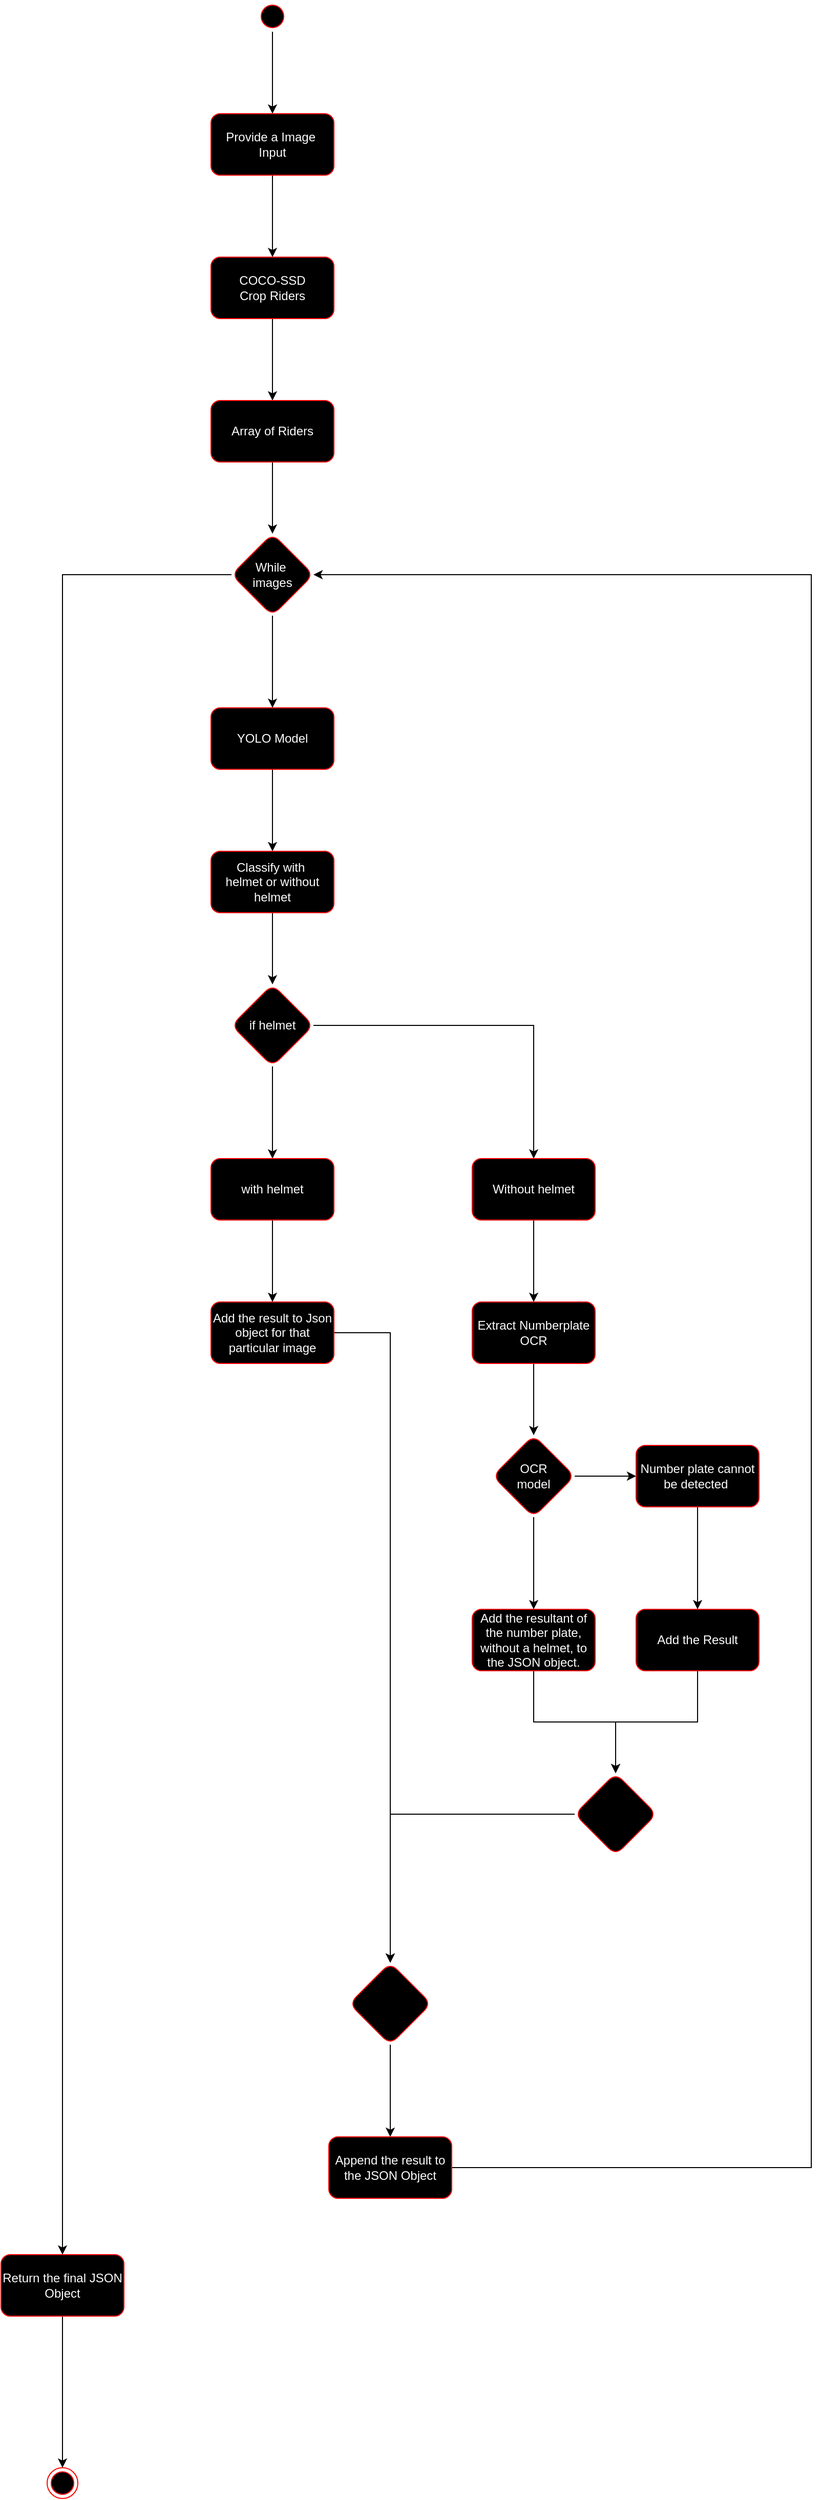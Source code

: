 <mxfile version="24.9.0">
  <diagram name="Page-1" id="e7e014a7-5840-1c2e-5031-d8a46d1fe8dd">
    <mxGraphModel dx="656" dy="336" grid="1" gridSize="10" guides="1" tooltips="1" connect="1" arrows="1" fold="1" page="1" pageScale="1" pageWidth="1169" pageHeight="826" background="none" math="0" shadow="0">
      <root>
        <mxCell id="0" />
        <mxCell id="1" parent="0" />
        <mxCell id="ZOlafXMfL-9xq-vA2VTu-44" value="" style="edgeStyle=orthogonalEdgeStyle;rounded=0;orthogonalLoop=1;jettySize=auto;html=1;" edge="1" parent="1" source="ZOlafXMfL-9xq-vA2VTu-41" target="ZOlafXMfL-9xq-vA2VTu-43">
          <mxGeometry relative="1" as="geometry" />
        </mxCell>
        <mxCell id="ZOlafXMfL-9xq-vA2VTu-41" value="" style="ellipse;html=1;shape=startState;fillColor=#000000;strokeColor=#ff0000;fontColor=#FCFCFC;" vertex="1" parent="1">
          <mxGeometry x="490" y="70" width="30" height="30" as="geometry" />
        </mxCell>
        <mxCell id="ZOlafXMfL-9xq-vA2VTu-46" value="" style="edgeStyle=orthogonalEdgeStyle;rounded=0;orthogonalLoop=1;jettySize=auto;html=1;" edge="1" parent="1" source="ZOlafXMfL-9xq-vA2VTu-43" target="ZOlafXMfL-9xq-vA2VTu-45">
          <mxGeometry relative="1" as="geometry" />
        </mxCell>
        <mxCell id="ZOlafXMfL-9xq-vA2VTu-43" value="Provide a Image&amp;nbsp;&lt;div&gt;Input&lt;/div&gt;" style="rounded=1;whiteSpace=wrap;html=1;fillColor=#000000;strokeColor=#ff0000;fontColor=#FCFCFC;" vertex="1" parent="1">
          <mxGeometry x="445" y="180" width="120" height="60" as="geometry" />
        </mxCell>
        <mxCell id="ZOlafXMfL-9xq-vA2VTu-48" value="" style="edgeStyle=orthogonalEdgeStyle;rounded=0;orthogonalLoop=1;jettySize=auto;html=1;" edge="1" parent="1" source="ZOlafXMfL-9xq-vA2VTu-45" target="ZOlafXMfL-9xq-vA2VTu-47">
          <mxGeometry relative="1" as="geometry" />
        </mxCell>
        <mxCell id="ZOlafXMfL-9xq-vA2VTu-45" value="COCO-SSD&lt;div&gt;Crop Riders&lt;/div&gt;" style="rounded=1;whiteSpace=wrap;html=1;fillColor=#000000;strokeColor=#ff0000;fontColor=#FCFCFC;" vertex="1" parent="1">
          <mxGeometry x="445" y="320" width="120" height="60" as="geometry" />
        </mxCell>
        <mxCell id="ZOlafXMfL-9xq-vA2VTu-50" value="" style="edgeStyle=orthogonalEdgeStyle;rounded=0;orthogonalLoop=1;jettySize=auto;html=1;" edge="1" parent="1" source="ZOlafXMfL-9xq-vA2VTu-47" target="ZOlafXMfL-9xq-vA2VTu-49">
          <mxGeometry relative="1" as="geometry" />
        </mxCell>
        <mxCell id="ZOlafXMfL-9xq-vA2VTu-47" value="Array of Riders" style="rounded=1;whiteSpace=wrap;html=1;fillColor=#000000;strokeColor=#ff0000;fontColor=#FCFCFC;" vertex="1" parent="1">
          <mxGeometry x="445" y="460" width="120" height="60" as="geometry" />
        </mxCell>
        <mxCell id="ZOlafXMfL-9xq-vA2VTu-52" value="" style="edgeStyle=orthogonalEdgeStyle;rounded=0;orthogonalLoop=1;jettySize=auto;html=1;" edge="1" parent="1" source="ZOlafXMfL-9xq-vA2VTu-49" target="ZOlafXMfL-9xq-vA2VTu-51">
          <mxGeometry relative="1" as="geometry" />
        </mxCell>
        <mxCell id="ZOlafXMfL-9xq-vA2VTu-82" style="edgeStyle=orthogonalEdgeStyle;rounded=0;orthogonalLoop=1;jettySize=auto;html=1;entryX=0.5;entryY=0;entryDx=0;entryDy=0;" edge="1" parent="1" source="ZOlafXMfL-9xq-vA2VTu-49" target="ZOlafXMfL-9xq-vA2VTu-85">
          <mxGeometry relative="1" as="geometry">
            <mxPoint x="300" y="2262.0" as="targetPoint" />
          </mxGeometry>
        </mxCell>
        <mxCell id="ZOlafXMfL-9xq-vA2VTu-49" value="While&amp;nbsp;&lt;div&gt;images&lt;/div&gt;" style="rhombus;whiteSpace=wrap;html=1;fillColor=#000000;strokeColor=#ff0000;rounded=1;fontColor=#FCFCFC;" vertex="1" parent="1">
          <mxGeometry x="465" y="590" width="80" height="80" as="geometry" />
        </mxCell>
        <mxCell id="ZOlafXMfL-9xq-vA2VTu-54" value="" style="edgeStyle=orthogonalEdgeStyle;rounded=0;orthogonalLoop=1;jettySize=auto;html=1;" edge="1" parent="1" source="ZOlafXMfL-9xq-vA2VTu-51" target="ZOlafXMfL-9xq-vA2VTu-53">
          <mxGeometry relative="1" as="geometry" />
        </mxCell>
        <mxCell id="ZOlafXMfL-9xq-vA2VTu-51" value="YOLO Model" style="rounded=1;whiteSpace=wrap;html=1;fillColor=#000000;strokeColor=#ff0000;fontColor=#FCFCFC;" vertex="1" parent="1">
          <mxGeometry x="445" y="760" width="120" height="60" as="geometry" />
        </mxCell>
        <mxCell id="ZOlafXMfL-9xq-vA2VTu-56" value="" style="edgeStyle=orthogonalEdgeStyle;rounded=0;orthogonalLoop=1;jettySize=auto;html=1;" edge="1" parent="1" source="ZOlafXMfL-9xq-vA2VTu-53" target="ZOlafXMfL-9xq-vA2VTu-55">
          <mxGeometry relative="1" as="geometry" />
        </mxCell>
        <mxCell id="ZOlafXMfL-9xq-vA2VTu-53" value="Classify with&amp;nbsp;&lt;div&gt;helmet or without helmet&lt;/div&gt;" style="rounded=1;whiteSpace=wrap;html=1;fillColor=#000000;strokeColor=#ff0000;fontColor=#FCFCFC;" vertex="1" parent="1">
          <mxGeometry x="445" y="900" width="120" height="60" as="geometry" />
        </mxCell>
        <mxCell id="ZOlafXMfL-9xq-vA2VTu-58" value="" style="edgeStyle=orthogonalEdgeStyle;rounded=0;orthogonalLoop=1;jettySize=auto;html=1;" edge="1" parent="1" source="ZOlafXMfL-9xq-vA2VTu-55" target="ZOlafXMfL-9xq-vA2VTu-57">
          <mxGeometry relative="1" as="geometry" />
        </mxCell>
        <mxCell id="ZOlafXMfL-9xq-vA2VTu-60" value="" style="edgeStyle=orthogonalEdgeStyle;rounded=0;orthogonalLoop=1;jettySize=auto;html=1;" edge="1" parent="1" source="ZOlafXMfL-9xq-vA2VTu-55" target="ZOlafXMfL-9xq-vA2VTu-59">
          <mxGeometry relative="1" as="geometry" />
        </mxCell>
        <mxCell id="ZOlafXMfL-9xq-vA2VTu-55" value="if helmet" style="rhombus;whiteSpace=wrap;html=1;fillColor=#000000;strokeColor=#ff0000;fontColor=#FCFCFC;rounded=1;" vertex="1" parent="1">
          <mxGeometry x="465" y="1030" width="80" height="80" as="geometry" />
        </mxCell>
        <mxCell id="ZOlafXMfL-9xq-vA2VTu-68" value="" style="edgeStyle=orthogonalEdgeStyle;rounded=0;orthogonalLoop=1;jettySize=auto;html=1;" edge="1" parent="1" source="ZOlafXMfL-9xq-vA2VTu-57" target="ZOlafXMfL-9xq-vA2VTu-67">
          <mxGeometry relative="1" as="geometry" />
        </mxCell>
        <mxCell id="ZOlafXMfL-9xq-vA2VTu-57" value="with helmet" style="rounded=1;whiteSpace=wrap;html=1;fillColor=#000000;strokeColor=#ff0000;fontColor=#FCFCFC;" vertex="1" parent="1">
          <mxGeometry x="445" y="1200" width="120" height="60" as="geometry" />
        </mxCell>
        <mxCell id="ZOlafXMfL-9xq-vA2VTu-62" value="" style="edgeStyle=orthogonalEdgeStyle;rounded=0;orthogonalLoop=1;jettySize=auto;html=1;" edge="1" parent="1" source="ZOlafXMfL-9xq-vA2VTu-59" target="ZOlafXMfL-9xq-vA2VTu-61">
          <mxGeometry relative="1" as="geometry" />
        </mxCell>
        <mxCell id="ZOlafXMfL-9xq-vA2VTu-59" value="Without helmet" style="whiteSpace=wrap;html=1;fillColor=#000000;strokeColor=#ff0000;fontColor=#FCFCFC;rounded=1;" vertex="1" parent="1">
          <mxGeometry x="700" y="1200" width="120" height="60" as="geometry" />
        </mxCell>
        <mxCell id="ZOlafXMfL-9xq-vA2VTu-64" value="" style="edgeStyle=orthogonalEdgeStyle;rounded=0;orthogonalLoop=1;jettySize=auto;html=1;" edge="1" parent="1" source="ZOlafXMfL-9xq-vA2VTu-61" target="ZOlafXMfL-9xq-vA2VTu-63">
          <mxGeometry relative="1" as="geometry" />
        </mxCell>
        <mxCell id="ZOlafXMfL-9xq-vA2VTu-61" value="Extract Numberplate&lt;div&gt;OCR&lt;/div&gt;" style="whiteSpace=wrap;html=1;fillColor=#000000;strokeColor=#ff0000;fontColor=#FCFCFC;rounded=1;" vertex="1" parent="1">
          <mxGeometry x="700" y="1340" width="120" height="60" as="geometry" />
        </mxCell>
        <mxCell id="ZOlafXMfL-9xq-vA2VTu-66" value="" style="edgeStyle=orthogonalEdgeStyle;rounded=0;orthogonalLoop=1;jettySize=auto;html=1;" edge="1" parent="1" source="ZOlafXMfL-9xq-vA2VTu-63" target="ZOlafXMfL-9xq-vA2VTu-65">
          <mxGeometry relative="1" as="geometry" />
        </mxCell>
        <mxCell id="ZOlafXMfL-9xq-vA2VTu-70" value="" style="edgeStyle=orthogonalEdgeStyle;rounded=0;orthogonalLoop=1;jettySize=auto;html=1;" edge="1" parent="1" source="ZOlafXMfL-9xq-vA2VTu-63" target="ZOlafXMfL-9xq-vA2VTu-69">
          <mxGeometry relative="1" as="geometry" />
        </mxCell>
        <mxCell id="ZOlafXMfL-9xq-vA2VTu-63" value="OCR&lt;div&gt;model&lt;/div&gt;" style="rhombus;whiteSpace=wrap;html=1;fillColor=#000000;strokeColor=#ff0000;fontColor=#FCFCFC;rounded=1;" vertex="1" parent="1">
          <mxGeometry x="720" y="1470" width="80" height="80" as="geometry" />
        </mxCell>
        <mxCell id="ZOlafXMfL-9xq-vA2VTu-75" style="edgeStyle=orthogonalEdgeStyle;rounded=0;orthogonalLoop=1;jettySize=auto;html=1;entryX=0.5;entryY=0;entryDx=0;entryDy=0;" edge="1" parent="1" source="ZOlafXMfL-9xq-vA2VTu-65" target="ZOlafXMfL-9xq-vA2VTu-73">
          <mxGeometry relative="1" as="geometry" />
        </mxCell>
        <mxCell id="ZOlafXMfL-9xq-vA2VTu-65" value="Add the resultant of the number plate, without a helmet, to the JSON object." style="whiteSpace=wrap;html=1;fillColor=#000000;strokeColor=#ff0000;fontColor=#FCFCFC;rounded=1;" vertex="1" parent="1">
          <mxGeometry x="700" y="1640" width="120" height="60" as="geometry" />
        </mxCell>
        <mxCell id="ZOlafXMfL-9xq-vA2VTu-77" value="" style="edgeStyle=orthogonalEdgeStyle;rounded=0;orthogonalLoop=1;jettySize=auto;html=1;" edge="1" parent="1" source="ZOlafXMfL-9xq-vA2VTu-67" target="ZOlafXMfL-9xq-vA2VTu-76">
          <mxGeometry relative="1" as="geometry" />
        </mxCell>
        <mxCell id="ZOlafXMfL-9xq-vA2VTu-67" value="Add the result to Json object for that particular image" style="whiteSpace=wrap;html=1;fillColor=#000000;strokeColor=#ff0000;fontColor=#FCFCFC;rounded=1;" vertex="1" parent="1">
          <mxGeometry x="445" y="1340" width="120" height="60" as="geometry" />
        </mxCell>
        <mxCell id="ZOlafXMfL-9xq-vA2VTu-72" value="" style="edgeStyle=orthogonalEdgeStyle;rounded=0;orthogonalLoop=1;jettySize=auto;html=1;" edge="1" parent="1" source="ZOlafXMfL-9xq-vA2VTu-69" target="ZOlafXMfL-9xq-vA2VTu-71">
          <mxGeometry relative="1" as="geometry" />
        </mxCell>
        <mxCell id="ZOlafXMfL-9xq-vA2VTu-69" value="Number plate cannot be detected&amp;nbsp;" style="rounded=1;whiteSpace=wrap;html=1;fillColor=#000000;strokeColor=#ff0000;fontColor=#FCFCFC;" vertex="1" parent="1">
          <mxGeometry x="860" y="1480" width="120" height="60" as="geometry" />
        </mxCell>
        <mxCell id="ZOlafXMfL-9xq-vA2VTu-74" value="" style="edgeStyle=orthogonalEdgeStyle;rounded=0;orthogonalLoop=1;jettySize=auto;html=1;" edge="1" parent="1" source="ZOlafXMfL-9xq-vA2VTu-71" target="ZOlafXMfL-9xq-vA2VTu-73">
          <mxGeometry relative="1" as="geometry" />
        </mxCell>
        <mxCell id="ZOlafXMfL-9xq-vA2VTu-71" value="Add the Result" style="whiteSpace=wrap;html=1;fillColor=#000000;strokeColor=#ff0000;fontColor=#FCFCFC;rounded=1;" vertex="1" parent="1">
          <mxGeometry x="860" y="1640" width="120" height="60" as="geometry" />
        </mxCell>
        <mxCell id="ZOlafXMfL-9xq-vA2VTu-78" style="edgeStyle=orthogonalEdgeStyle;rounded=0;orthogonalLoop=1;jettySize=auto;html=1;entryX=0.5;entryY=0;entryDx=0;entryDy=0;" edge="1" parent="1" source="ZOlafXMfL-9xq-vA2VTu-73" target="ZOlafXMfL-9xq-vA2VTu-76">
          <mxGeometry relative="1" as="geometry" />
        </mxCell>
        <mxCell id="ZOlafXMfL-9xq-vA2VTu-73" value="" style="rhombus;whiteSpace=wrap;html=1;fillColor=#000000;strokeColor=#ff0000;fontColor=#FCFCFC;rounded=1;" vertex="1" parent="1">
          <mxGeometry x="800" y="1800" width="80" height="80" as="geometry" />
        </mxCell>
        <mxCell id="ZOlafXMfL-9xq-vA2VTu-80" value="" style="edgeStyle=orthogonalEdgeStyle;rounded=0;orthogonalLoop=1;jettySize=auto;html=1;" edge="1" parent="1" source="ZOlafXMfL-9xq-vA2VTu-76" target="ZOlafXMfL-9xq-vA2VTu-79">
          <mxGeometry relative="1" as="geometry" />
        </mxCell>
        <mxCell id="ZOlafXMfL-9xq-vA2VTu-76" value="" style="rhombus;whiteSpace=wrap;html=1;fillColor=#000000;strokeColor=#ff0000;fontColor=#FCFCFC;rounded=1;" vertex="1" parent="1">
          <mxGeometry x="580" y="1985" width="80" height="80" as="geometry" />
        </mxCell>
        <mxCell id="ZOlafXMfL-9xq-vA2VTu-81" style="edgeStyle=orthogonalEdgeStyle;rounded=0;orthogonalLoop=1;jettySize=auto;html=1;entryX=1;entryY=0.5;entryDx=0;entryDy=0;exitX=1;exitY=0.5;exitDx=0;exitDy=0;" edge="1" parent="1" source="ZOlafXMfL-9xq-vA2VTu-79" target="ZOlafXMfL-9xq-vA2VTu-49">
          <mxGeometry relative="1" as="geometry">
            <mxPoint x="1067.88" y="2143.43" as="sourcePoint" />
            <mxPoint x="930" y="620.07" as="targetPoint" />
            <Array as="points">
              <mxPoint x="1031" y="2185" />
              <mxPoint x="1031" y="630" />
            </Array>
          </mxGeometry>
        </mxCell>
        <mxCell id="ZOlafXMfL-9xq-vA2VTu-79" value="Append the result to the JSON Object" style="whiteSpace=wrap;html=1;fillColor=#000000;strokeColor=#ff0000;fontColor=#FCFCFC;rounded=1;" vertex="1" parent="1">
          <mxGeometry x="560" y="2155" width="120" height="60" as="geometry" />
        </mxCell>
        <mxCell id="ZOlafXMfL-9xq-vA2VTu-87" value="" style="edgeStyle=orthogonalEdgeStyle;rounded=0;orthogonalLoop=1;jettySize=auto;html=1;entryX=0.5;entryY=0;entryDx=0;entryDy=0;" edge="1" parent="1" source="ZOlafXMfL-9xq-vA2VTu-85" target="ZOlafXMfL-9xq-vA2VTu-88">
          <mxGeometry relative="1" as="geometry">
            <mxPoint x="300" y="2450" as="targetPoint" />
          </mxGeometry>
        </mxCell>
        <mxCell id="ZOlafXMfL-9xq-vA2VTu-85" value="Return the final JSON Object" style="whiteSpace=wrap;html=1;fillColor=#000000;strokeColor=#ff0000;fontColor=#FCFCFC;rounded=1;" vertex="1" parent="1">
          <mxGeometry x="240" y="2270" width="120" height="60" as="geometry" />
        </mxCell>
        <mxCell id="ZOlafXMfL-9xq-vA2VTu-88" value="" style="ellipse;html=1;shape=endState;fillColor=#000000;strokeColor=#ff0000;" vertex="1" parent="1">
          <mxGeometry x="285" y="2478" width="30" height="30" as="geometry" />
        </mxCell>
      </root>
    </mxGraphModel>
  </diagram>
</mxfile>
